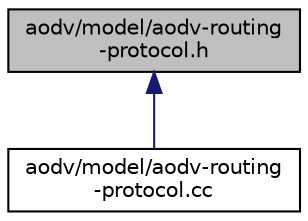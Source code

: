 digraph "aodv/model/aodv-routing-protocol.h"
{
  edge [fontname="Helvetica",fontsize="10",labelfontname="Helvetica",labelfontsize="10"];
  node [fontname="Helvetica",fontsize="10",shape=record];
  Node1 [label="aodv/model/aodv-routing\l-protocol.h",height=0.2,width=0.4,color="black", fillcolor="grey75", style="filled", fontcolor="black"];
  Node1 -> Node2 [dir="back",color="midnightblue",fontsize="10",style="solid"];
  Node2 [label="aodv/model/aodv-routing\l-protocol.cc",height=0.2,width=0.4,color="black", fillcolor="white", style="filled",URL="$da/d22/aodv-routing-protocol_8cc.html"];
}
